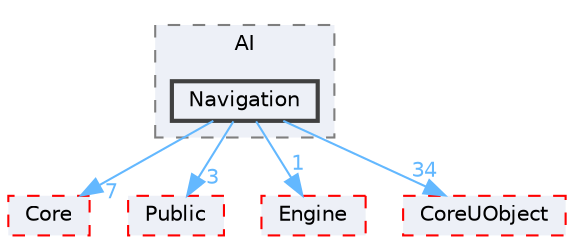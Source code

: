 digraph "Navigation"
{
 // INTERACTIVE_SVG=YES
 // LATEX_PDF_SIZE
  bgcolor="transparent";
  edge [fontname=Helvetica,fontsize=10,labelfontname=Helvetica,labelfontsize=10];
  node [fontname=Helvetica,fontsize=10,shape=box,height=0.2,width=0.4];
  compound=true
  subgraph clusterdir_3c7b4b560bc72dddc2e041fd32a2c859 {
    graph [ bgcolor="#edf0f7", pencolor="grey50", label="AI", fontname=Helvetica,fontsize=10 style="filled,dashed", URL="dir_3c7b4b560bc72dddc2e041fd32a2c859.html",tooltip=""]
  dir_de74c31a3b6c23d0f549094b144319e3 [label="Navigation", fillcolor="#edf0f7", color="grey25", style="filled,bold", URL="dir_de74c31a3b6c23d0f549094b144319e3.html",tooltip=""];
  }
  dir_0e6cddcc9caa1238c7f3774224afaa45 [label="Core", fillcolor="#edf0f7", color="red", style="filled,dashed", URL="dir_0e6cddcc9caa1238c7f3774224afaa45.html",tooltip=""];
  dir_1d06a51bfc871a6a1823440d0d72725c [label="Public", fillcolor="#edf0f7", color="red", style="filled,dashed", URL="dir_1d06a51bfc871a6a1823440d0d72725c.html",tooltip=""];
  dir_275ee67e3d4a14e20f43a2d02c6b328e [label="Engine", fillcolor="#edf0f7", color="red", style="filled,dashed", URL="dir_275ee67e3d4a14e20f43a2d02c6b328e.html",tooltip=""];
  dir_4c499e5e32e2b4479ad7e552df73eeae [label="CoreUObject", fillcolor="#edf0f7", color="red", style="filled,dashed", URL="dir_4c499e5e32e2b4479ad7e552df73eeae.html",tooltip=""];
  dir_de74c31a3b6c23d0f549094b144319e3->dir_0e6cddcc9caa1238c7f3774224afaa45 [headlabel="7", labeldistance=1.5 headhref="dir_000682_000266.html" href="dir_000682_000266.html" color="steelblue1" fontcolor="steelblue1"];
  dir_de74c31a3b6c23d0f549094b144319e3->dir_1d06a51bfc871a6a1823440d0d72725c [headlabel="3", labeldistance=1.5 headhref="dir_000682_000935.html" href="dir_000682_000935.html" color="steelblue1" fontcolor="steelblue1"];
  dir_de74c31a3b6c23d0f549094b144319e3->dir_275ee67e3d4a14e20f43a2d02c6b328e [headlabel="1", labeldistance=1.5 headhref="dir_000682_000367.html" href="dir_000682_000367.html" color="steelblue1" fontcolor="steelblue1"];
  dir_de74c31a3b6c23d0f549094b144319e3->dir_4c499e5e32e2b4479ad7e552df73eeae [headlabel="34", labeldistance=1.5 headhref="dir_000682_000268.html" href="dir_000682_000268.html" color="steelblue1" fontcolor="steelblue1"];
}
